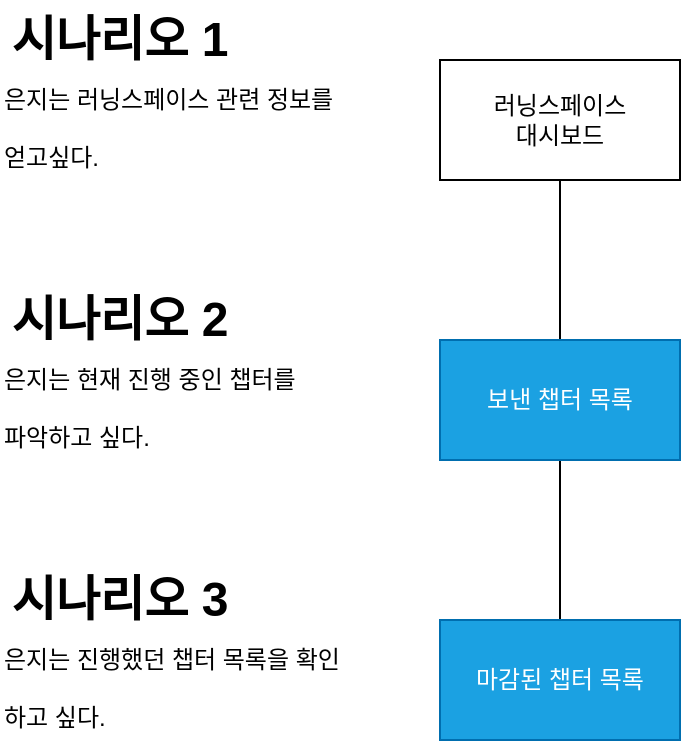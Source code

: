 <mxfile version="19.0.1" type="github">
  <diagram id="S8cHgIdRswmCJwoy3Jnh" name="Page-1">
    <mxGraphModel dx="1185" dy="635" grid="1" gridSize="10" guides="1" tooltips="1" connect="1" arrows="1" fold="1" page="1" pageScale="1" pageWidth="827" pageHeight="1169" math="0" shadow="0">
      <root>
        <mxCell id="0" />
        <mxCell id="1" parent="0" />
        <mxCell id="-0-EhircneDC3xBK8sDe-3" value="" style="edgeStyle=orthogonalEdgeStyle;rounded=0;orthogonalLoop=1;jettySize=auto;html=1;endArrow=none;endFill=0;" edge="1" parent="1" source="-0-EhircneDC3xBK8sDe-1" target="-0-EhircneDC3xBK8sDe-2">
          <mxGeometry relative="1" as="geometry" />
        </mxCell>
        <mxCell id="-0-EhircneDC3xBK8sDe-1" value="러닝스페이스&lt;br&gt;대시보드" style="rounded=0;whiteSpace=wrap;html=1;" vertex="1" parent="1">
          <mxGeometry x="360" y="185" width="120" height="60" as="geometry" />
        </mxCell>
        <mxCell id="-0-EhircneDC3xBK8sDe-5" value="" style="edgeStyle=orthogonalEdgeStyle;rounded=0;orthogonalLoop=1;jettySize=auto;html=1;endArrow=none;endFill=0;" edge="1" parent="1" source="-0-EhircneDC3xBK8sDe-2" target="-0-EhircneDC3xBK8sDe-4">
          <mxGeometry relative="1" as="geometry" />
        </mxCell>
        <mxCell id="-0-EhircneDC3xBK8sDe-2" value="보낸 챕터 목록" style="rounded=0;whiteSpace=wrap;html=1;fillColor=#1ba1e2;strokeColor=#006EAF;fontColor=#ffffff;" vertex="1" parent="1">
          <mxGeometry x="360" y="325" width="120" height="60" as="geometry" />
        </mxCell>
        <mxCell id="-0-EhircneDC3xBK8sDe-4" value="마감된 챕터 목록" style="whiteSpace=wrap;html=1;rounded=0;fillColor=#1ba1e2;strokeColor=#006EAF;fontColor=#ffffff;" vertex="1" parent="1">
          <mxGeometry x="360" y="465" width="120" height="60" as="geometry" />
        </mxCell>
        <mxCell id="-0-EhircneDC3xBK8sDe-6" value="&lt;font style=&quot;font-size: 24px;&quot;&gt;&lt;b&gt;시나리오 1&lt;/b&gt;&lt;/font&gt;" style="text;html=1;strokeColor=none;fillColor=none;align=center;verticalAlign=middle;whiteSpace=wrap;rounded=0;" vertex="1" parent="1">
          <mxGeometry x="140" y="155" width="120" height="40" as="geometry" />
        </mxCell>
        <mxCell id="-0-EhircneDC3xBK8sDe-8" value="&lt;font style=&quot;font-size: 12px;&quot;&gt;은지는 러닝스페이스 관련 정보를 얻고싶다.&lt;/font&gt;" style="text;html=1;strokeColor=none;fillColor=none;align=left;verticalAlign=middle;whiteSpace=wrap;rounded=0;fontSize=24;" vertex="1" parent="1">
          <mxGeometry x="140" y="205" width="180" height="20" as="geometry" />
        </mxCell>
        <mxCell id="-0-EhircneDC3xBK8sDe-10" value="&lt;font style=&quot;font-size: 24px;&quot;&gt;&lt;b&gt;시나리오 2&lt;/b&gt;&lt;/font&gt;" style="text;html=1;strokeColor=none;fillColor=none;align=center;verticalAlign=middle;whiteSpace=wrap;rounded=0;" vertex="1" parent="1">
          <mxGeometry x="140" y="295" width="120" height="40" as="geometry" />
        </mxCell>
        <mxCell id="-0-EhircneDC3xBK8sDe-11" value="&lt;font style=&quot;font-size: 12px;&quot;&gt;은지는 현재 진행 중인 챕터를 파악하고 싶다.&lt;/font&gt;" style="text;html=1;strokeColor=none;fillColor=none;align=left;verticalAlign=middle;whiteSpace=wrap;rounded=0;fontSize=24;" vertex="1" parent="1">
          <mxGeometry x="140" y="345" width="160" height="20" as="geometry" />
        </mxCell>
        <mxCell id="-0-EhircneDC3xBK8sDe-12" value="&lt;font style=&quot;font-size: 24px;&quot;&gt;&lt;b&gt;시나리오 3&lt;/b&gt;&lt;/font&gt;" style="text;html=1;strokeColor=none;fillColor=none;align=center;verticalAlign=middle;whiteSpace=wrap;rounded=0;" vertex="1" parent="1">
          <mxGeometry x="140" y="435" width="120" height="40" as="geometry" />
        </mxCell>
        <mxCell id="-0-EhircneDC3xBK8sDe-13" value="&lt;font style=&quot;font-size: 12px;&quot;&gt;은지는 진행했던 챕터 목록을 확인하고 싶다.&lt;/font&gt;" style="text;html=1;strokeColor=none;fillColor=none;align=left;verticalAlign=middle;whiteSpace=wrap;rounded=0;fontSize=24;" vertex="1" parent="1">
          <mxGeometry x="140" y="485" width="170" height="20" as="geometry" />
        </mxCell>
      </root>
    </mxGraphModel>
  </diagram>
</mxfile>
